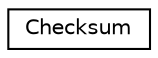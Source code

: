 digraph "Graphical Class Hierarchy"
{
  edge [fontname="Helvetica",fontsize="10",labelfontname="Helvetica",labelfontsize="10"];
  node [fontname="Helvetica",fontsize="10",shape=record];
  rankdir="LR";
  Node1 [label="Checksum",height=0.2,width=0.4,color="black", fillcolor="white", style="filled",URL="$classRNReplicaNet_1_1Checksum.html"];
}
